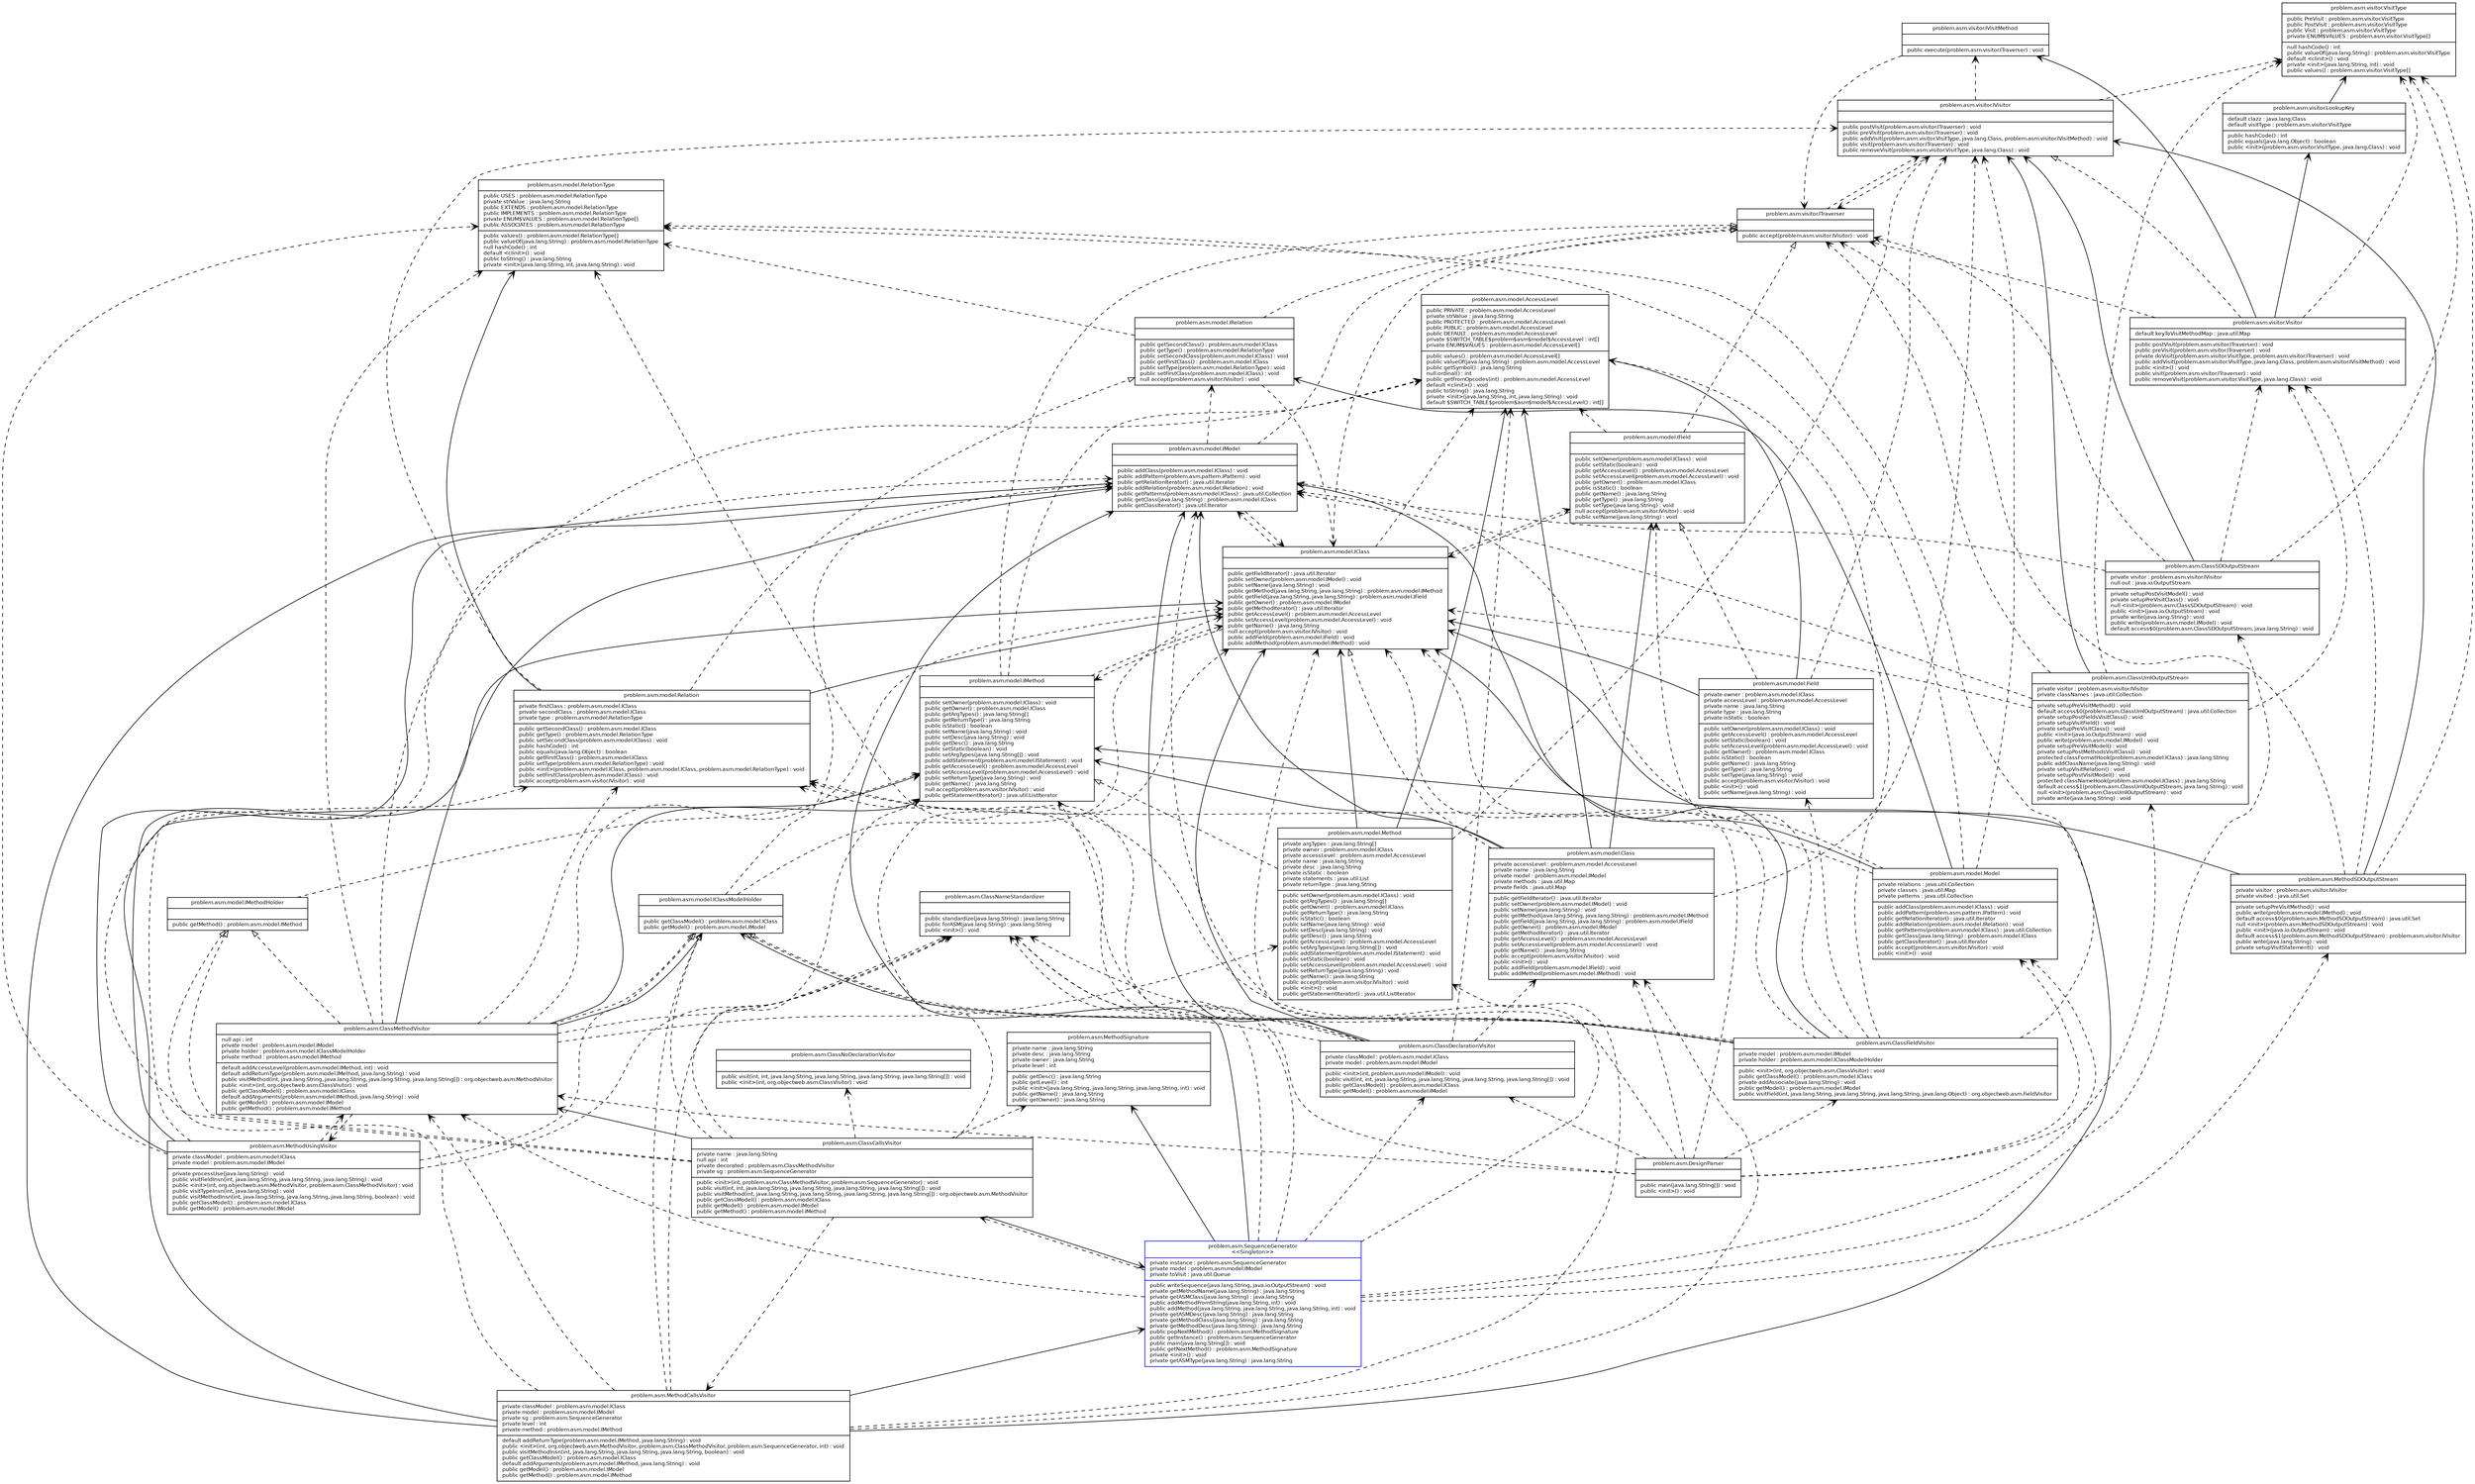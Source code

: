 digraph G {
rankdir=BT;

node [
fontname = "Bitstream Vera Sans"
fontsize = 8
shape = "record"
]
edge [
fontname = "Bitstream Vera Sans"
fontsize = 8
]
problem_asm_model_IMethod
problem_asm_model_IMethod [
	label = "{problem.asm.model.IMethod||public setOwner(problem.asm.model.IClass) : void\lpublic getOwner() : problem.asm.model.IClass\lpublic getArgTypes() : java.lang.String[]\lpublic getReturnType() : java.lang.String\lpublic isStatic() : boolean\lpublic setName(java.lang.String) : void\lpublic setDesc(java.lang.String) : void\lpublic getDesc() : java.lang.String\lpublic setStatic(boolean) : void\lpublic setArgTypes(java.lang.String[]) : void\lpublic addStatement(problem.asm.model.IStatement) : void\lpublic getAccessLevel() : problem.asm.model.AccessLevel\lpublic setAccessLevel(problem.asm.model.AccessLevel) : void\lpublic setReturnType(java.lang.String) : void\lpublic getName() : java.lang.String\lnull accept(problem.asm.visitor.IVisitor) : void\lpublic getStatementIterator() : java.util.ListIterator\l}"
]
problem_asm_model_Relation
problem_asm_model_Relation [
	label = "{problem.asm.model.Relation|private firstClass : problem.asm.model.IClass\lprivate secondClass : problem.asm.model.IClass\lprivate type : problem.asm.model.RelationType\l|public getSecondClass() : problem.asm.model.IClass\lpublic getType() : problem.asm.model.RelationType\lpublic setSecondClass(problem.asm.model.IClass) : void\lpublic hashCode() : int\lpublic equals(java.lang.Object) : boolean\lpublic getFirstClass() : problem.asm.model.IClass\lpublic setType(problem.asm.model.RelationType) : void\lpublic \<init\>(problem.asm.model.IClass, problem.asm.model.IClass, problem.asm.model.RelationType) : void\lpublic setFirstClass(problem.asm.model.IClass) : void\lpublic accept(problem.asm.visitor.IVisitor) : void\l}"
]
problem_asm_visitor_VisitType
problem_asm_visitor_VisitType [
	label = "{problem.asm.visitor.VisitType|public PreVisit : problem.asm.visitor.VisitType\lpublic PostVisit : problem.asm.visitor.VisitType\lpublic Visit : problem.asm.visitor.VisitType\lprivate ENUM$VALUES : problem.asm.visitor.VisitType[]\l|null hashCode() : int\lpublic valueOf(java.lang.String) : problem.asm.visitor.VisitType\ldefault \<clinit\>() : void\lprivate \<init\>(java.lang.String, int) : void\lpublic values() : problem.asm.visitor.VisitType[]\l}"
]
problem_asm_model_IField
problem_asm_model_IField [
	label = "{problem.asm.model.IField||public setOwner(problem.asm.model.IClass) : void\lpublic setStatic(boolean) : void\lpublic getAccessLevel() : problem.asm.model.AccessLevel\lpublic setAccessLevel(problem.asm.model.AccessLevel) : void\lpublic getOwner() : problem.asm.model.IClass\lpublic isStatic() : boolean\lpublic getName() : java.lang.String\lpublic getType() : java.lang.String\lpublic setType(java.lang.String) : void\lnull accept(problem.asm.visitor.IVisitor) : void\lpublic setName(java.lang.String) : void\l}"
]
problem_asm_visitor_Visitor
problem_asm_visitor_Visitor [
	label = "{problem.asm.visitor.Visitor|default keyToVisitMethodMap : java.util.Map\l|public postVisit(problem.asm.visitor.ITraverser) : void\lpublic preVisit(problem.asm.visitor.ITraverser) : void\lprivate doVisit(problem.asm.visitor.VisitType, problem.asm.visitor.ITraverser) : void\lpublic addVisit(problem.asm.visitor.VisitType, java.lang.Class, problem.asm.visitor.IVisitMethod) : void\lpublic \<init\>() : void\lpublic visit(problem.asm.visitor.ITraverser) : void\lpublic removeVisit(problem.asm.visitor.VisitType, java.lang.Class) : void\l}"
]
problem_asm_ClassDeclarationVisitor
problem_asm_ClassDeclarationVisitor [
	label = "{problem.asm.ClassDeclarationVisitor|private classModel : problem.asm.model.IClass\lprivate model : problem.asm.model.IModel\l|public \<init\>(int, problem.asm.model.IModel) : void\lpublic visit(int, int, java.lang.String, java.lang.String, java.lang.String, java.lang.String[]) : void\lpublic getClassModel() : problem.asm.model.IClass\lpublic getModel() : problem.asm.model.IModel\l}"
]
problem_asm_model_Class
problem_asm_model_Class [
	label = "{problem.asm.model.Class|private accessLevel : problem.asm.model.AccessLevel\lprivate name : java.lang.String\lprivate model : problem.asm.model.IModel\lprivate methods : java.util.Map\lprivate fields : java.util.Map\l|public getFieldIterator() : java.util.Iterator\lpublic setOwner(problem.asm.model.IModel) : void\lpublic setName(java.lang.String) : void\lpublic getMethod(java.lang.String, java.lang.String) : problem.asm.model.IMethod\lpublic getField(java.lang.String, java.lang.String) : problem.asm.model.IField\lpublic getOwner() : problem.asm.model.IModel\lpublic getMethodIterator() : java.util.Iterator\lpublic getAccessLevel() : problem.asm.model.AccessLevel\lpublic setAccessLevel(problem.asm.model.AccessLevel) : void\lpublic getName() : java.lang.String\lpublic accept(problem.asm.visitor.IVisitor) : void\lpublic \<init\>() : void\lpublic addField(problem.asm.model.IField) : void\lpublic addMethod(problem.asm.model.IMethod) : void\l}"
]
problem_asm_model_RelationType
problem_asm_model_RelationType [
	label = "{problem.asm.model.RelationType|public USES : problem.asm.model.RelationType\lprivate strValue : java.lang.String\lpublic EXTENDS : problem.asm.model.RelationType\lpublic IMPLEMENTS : problem.asm.model.RelationType\lprivate ENUM$VALUES : problem.asm.model.RelationType[]\lpublic ASSOCIATES : problem.asm.model.RelationType\l|public values() : problem.asm.model.RelationType[]\lpublic valueOf(java.lang.String) : problem.asm.model.RelationType\lnull hashCode() : int\ldefault \<clinit\>() : void\lpublic toString() : java.lang.String\lprivate \<init\>(java.lang.String, int, java.lang.String) : void\l}"
]
problem_asm_visitor_ITraverser
problem_asm_visitor_ITraverser [
	label = "{problem.asm.visitor.ITraverser||public accept(problem.asm.visitor.IVisitor) : void\l}"
]
problem_asm_MethodCallsVisitor
problem_asm_MethodCallsVisitor [
	label = "{problem.asm.MethodCallsVisitor|private classModel : problem.asm.model.IClass\lprivate model : problem.asm.model.IModel\lprivate sg : problem.asm.SequenceGenerator\lprivate level : int\lprivate method : problem.asm.model.IMethod\l|default addReturnType(problem.asm.model.IMethod, java.lang.String) : void\lpublic \<init\>(int, org.objectweb.asm.MethodVisitor, problem.asm.ClassMethodVisitor, problem.asm.SequenceGenerator, int) : void\lpublic visitMethodInsn(int, java.lang.String, java.lang.String, java.lang.String, boolean) : void\lpublic getClassModel() : problem.asm.model.IClass\ldefault addArguments(problem.asm.model.IMethod, java.lang.String) : void\lpublic getModel() : problem.asm.model.IModel\lpublic getMethod() : problem.asm.model.IMethod\l}"
]
problem_asm_ClassUmlOutputStream
problem_asm_ClassUmlOutputStream [
	label = "{problem.asm.ClassUmlOutputStream|private visitor : problem.asm.visitor.IVisitor\lprivate classNames : java.util.Collection\l|private setupPreVisitMethod() : void\ldefault access$0(problem.asm.ClassUmlOutputStream) : java.util.Collection\lprivate setupPostFieldsVisitClass() : void\lprivate setupVisitField() : void\lprivate setupPreVisitClass() : void\lpublic \<init\>(java.io.OutputStream) : void\lpublic write(problem.asm.model.IModel) : void\lprivate setupPreVisitModel() : void\lprivate setupPostMethodsVisitClass() : void\lprotected classFormatHook(problem.asm.model.IClass) : java.lang.String\lpublic addClassName(java.lang.String) : void\lprivate setupVisitRelation() : void\lprivate setupPostVisitModel() : void\lprotected classNameHook(problem.asm.model.IClass) : java.lang.String\ldefault access$1(problem.asm.ClassUmlOutputStream, java.lang.String) : void\lnull \<init\>(problem.asm.ClassUmlOutputStream) : void\lprivate write(java.lang.String) : void\l}"
]
problem_asm_model_Field
problem_asm_model_Field [
	label = "{problem.asm.model.Field|private owner : problem.asm.model.IClass\lprivate accessLevel : problem.asm.model.AccessLevel\lprivate name : java.lang.String\lprivate type : java.lang.String\lprivate isStatic : boolean\l|public setOwner(problem.asm.model.IClass) : void\lpublic getAccessLevel() : problem.asm.model.AccessLevel\lpublic setStatic(boolean) : void\lpublic setAccessLevel(problem.asm.model.AccessLevel) : void\lpublic getOwner() : problem.asm.model.IClass\lpublic isStatic() : boolean\lpublic getName() : java.lang.String\lpublic getType() : java.lang.String\lpublic setType(java.lang.String) : void\lpublic accept(problem.asm.visitor.IVisitor) : void\lpublic \<init\>() : void\lpublic setName(java.lang.String) : void\l}"
]
problem_asm_ClassSDOutputStream
problem_asm_ClassSDOutputStream [
	label = "{problem.asm.ClassSDOutputStream|private visitor : problem.asm.visitor.IVisitor\lnull out : java.io.OutputStream\l|private setupPostVisitModel() : void\lprivate setupPreVisitClass() : void\lnull \<init\>(problem.asm.ClassSDOutputStream) : void\lpublic \<init\>(java.io.OutputStream) : void\lprivate write(java.lang.String) : void\lpublic write(problem.asm.model.IModel) : void\ldefault access$0(problem.asm.ClassSDOutputStream, java.lang.String) : void\l}"
]
problem_asm_ClassCallsVisitor
problem_asm_ClassCallsVisitor [
	label = "{problem.asm.ClassCallsVisitor|private name : java.lang.String\lnull api : int\lprivate decorated : problem.asm.ClassMethodVisitor\lprivate sg : problem.asm.SequenceGenerator\l|public \<init\>(int, problem.asm.ClassMethodVisitor, problem.asm.SequenceGenerator) : void\lpublic visit(int, int, java.lang.String, java.lang.String, java.lang.String, java.lang.String[]) : void\lpublic visitMethod(int, java.lang.String, java.lang.String, java.lang.String, java.lang.String[]) : org.objectweb.asm.MethodVisitor\lpublic getClassModel() : problem.asm.model.IClass\lpublic getModel() : problem.asm.model.IModel\lpublic getMethod() : problem.asm.model.IMethod\l}"
]
problem_asm_visitor_IVisitor
problem_asm_visitor_IVisitor [
	label = "{problem.asm.visitor.IVisitor||public postVisit(problem.asm.visitor.ITraverser) : void\lpublic preVisit(problem.asm.visitor.ITraverser) : void\lpublic addVisit(problem.asm.visitor.VisitType, java.lang.Class, problem.asm.visitor.IVisitMethod) : void\lpublic visit(problem.asm.visitor.ITraverser) : void\lpublic removeVisit(problem.asm.visitor.VisitType, java.lang.Class) : void\l}"
]
problem_asm_model_IMethodHolder
problem_asm_model_IMethodHolder [
	label = "{problem.asm.model.IMethodHolder||public getMethod() : problem.asm.model.IMethod\l}"
]
problem_asm_MethodUsingVisitor
problem_asm_MethodUsingVisitor [
	label = "{problem.asm.MethodUsingVisitor|private classModel : problem.asm.model.IClass\lprivate model : problem.asm.model.IModel\l|private processUse(java.lang.String) : void\lpublic visitFieldInsn(int, java.lang.String, java.lang.String, java.lang.String) : void\lpublic \<init\>(int, org.objectweb.asm.MethodVisitor, problem.asm.ClassMethodVisitor) : void\lpublic visitTypeInsn(int, java.lang.String) : void\lpublic visitMethodInsn(int, java.lang.String, java.lang.String, java.lang.String, boolean) : void\lpublic getClassModel() : problem.asm.model.IClass\lpublic getModel() : problem.asm.model.IModel\l}"
]
problem_asm_ClassMethodVisitor
problem_asm_ClassMethodVisitor [
	label = "{problem.asm.ClassMethodVisitor|null api : int\lprivate model : problem.asm.model.IModel\lprivate holder : problem.asm.model.IClassModelHolder\lprivate method : problem.asm.model.IMethod\l|default addAccessLevel(problem.asm.model.IMethod, int) : void\ldefault addReturnType(problem.asm.model.IMethod, java.lang.String) : void\lpublic visitMethod(int, java.lang.String, java.lang.String, java.lang.String, java.lang.String[]) : org.objectweb.asm.MethodVisitor\lpublic \<init\>(int, org.objectweb.asm.ClassVisitor) : void\lpublic getClassModel() : problem.asm.model.IClass\ldefault addArguments(problem.asm.model.IMethod, java.lang.String) : void\lpublic getModel() : problem.asm.model.IModel\lpublic getMethod() : problem.asm.model.IMethod\l}"
]
problem_asm_SequenceGenerator
problem_asm_SequenceGenerator [
	label = "{problem.asm.SequenceGenerator\n\<\<Singleton\>\>|private instance : problem.asm.SequenceGenerator\lprivate model : problem.asm.model.IModel\lprivate toVisit : java.util.Queue\l|public writeSequence(java.lang.String, java.io.OutputStream) : void\lprivate getMethodName(java.lang.String) : java.lang.String\lprivate getASMClass(java.lang.String) : java.lang.String\lpublic addMethodFromString(java.lang.String, int) : void\lpublic addMethod(java.lang.String, java.lang.String, java.lang.String, int) : void\lprivate getASMDesc(java.lang.String) : java.lang.String\lprivate getMethodClass(java.lang.String) : java.lang.String\lprivate getMethodDesc(java.lang.String) : java.lang.String\lpublic popNextMethod() : problem.asm.MethodSignature\lpublic getInstance() : problem.asm.SequenceGenerator\lpublic main(java.lang.String[]) : void\lpublic getNextMethod() : problem.asm.MethodSignature\lprivate \<init\>() : void\lprivate getASMType(java.lang.String) : java.lang.String\l}"
, color="#0000ff"]
problem_asm_ClassNoDeclarationVisitor
problem_asm_ClassNoDeclarationVisitor [
	label = "{problem.asm.ClassNoDeclarationVisitor||public visit(int, int, java.lang.String, java.lang.String, java.lang.String, java.lang.String[]) : void\lpublic \<init\>(int, org.objectweb.asm.ClassVisitor) : void\l}"
]
problem_asm_model_IClass
problem_asm_model_IClass [
	label = "{problem.asm.model.IClass||public getFieldIterator() : java.util.Iterator\lpublic setOwner(problem.asm.model.IModel) : void\lpublic setName(java.lang.String) : void\lpublic getMethod(java.lang.String, java.lang.String) : problem.asm.model.IMethod\lpublic getField(java.lang.String, java.lang.String) : problem.asm.model.IField\lpublic getOwner() : problem.asm.model.IModel\lpublic getMethodIterator() : java.util.Iterator\lpublic getAccessLevel() : problem.asm.model.AccessLevel\lpublic setAccessLevel(problem.asm.model.AccessLevel) : void\lpublic getName() : java.lang.String\lnull accept(problem.asm.visitor.IVisitor) : void\lpublic addField(problem.asm.model.IField) : void\lpublic addMethod(problem.asm.model.IMethod) : void\l}"
]
problem_asm_model_Model
problem_asm_model_Model [
	label = "{problem.asm.model.Model|private relations : java.util.Collection\lprivate classes : java.util.Map\lprivate patterns : java.util.Collection\l|public addClass(problem.asm.model.IClass) : void\lpublic addPattern(problem.asm.pattern.IPattern) : void\lpublic getRelationIterator() : java.util.Iterator\lpublic addRelation(problem.asm.model.IRelation) : void\lpublic getPatterns(problem.asm.model.IClass) : java.util.Collection\lpublic getClass(java.lang.String) : problem.asm.model.IClass\lpublic getClassIterator() : java.util.Iterator\lpublic accept(problem.asm.visitor.IVisitor) : void\lpublic \<init\>() : void\l}"
]
problem_asm_ClassNameStandardizer
problem_asm_ClassNameStandardizer [
	label = "{problem.asm.ClassNameStandardizer||public standardize(java.lang.String) : java.lang.String\lpublic forASM(java.lang.String) : java.lang.String\lpublic \<init\>() : void\l}"
]
problem_asm_MethodSignature
problem_asm_MethodSignature [
	label = "{problem.asm.MethodSignature|private name : java.lang.String\lprivate desc : java.lang.String\lprivate owner : java.lang.String\lprivate level : int\l|public getDesc() : java.lang.String\lpublic getLevel() : int\lpublic \<init\>(java.lang.String, java.lang.String, java.lang.String, int) : void\lpublic getName() : java.lang.String\lpublic getOwner() : java.lang.String\l}"
]
problem_asm_model_Method
problem_asm_model_Method [
	label = "{problem.asm.model.Method|private argTypes : java.lang.String[]\lprivate owner : problem.asm.model.IClass\lprivate accessLevel : problem.asm.model.AccessLevel\lprivate name : java.lang.String\lprivate desc : java.lang.String\lprivate isStatic : boolean\lprivate statements : java.util.List\lprivate returnType : java.lang.String\l|public setOwner(problem.asm.model.IClass) : void\lpublic getArgTypes() : java.lang.String[]\lpublic getOwner() : problem.asm.model.IClass\lpublic getReturnType() : java.lang.String\lpublic isStatic() : boolean\lpublic setName(java.lang.String) : void\lpublic setDesc(java.lang.String) : void\lpublic getDesc() : java.lang.String\lpublic getAccessLevel() : problem.asm.model.AccessLevel\lpublic setArgTypes(java.lang.String[]) : void\lpublic addStatement(problem.asm.model.IStatement) : void\lpublic setStatic(boolean) : void\lpublic setAccessLevel(problem.asm.model.AccessLevel) : void\lpublic setReturnType(java.lang.String) : void\lpublic getName() : java.lang.String\lpublic accept(problem.asm.visitor.IVisitor) : void\lpublic \<init\>() : void\lpublic getStatementIterator() : java.util.ListIterator\l}"
]
problem_asm_model_AccessLevel
problem_asm_model_AccessLevel [
	label = "{problem.asm.model.AccessLevel|public PRIVATE : problem.asm.model.AccessLevel\lprivate strValue : java.lang.String\lpublic PROTECTED : problem.asm.model.AccessLevel\lpublic PUBLIC : problem.asm.model.AccessLevel\lpublic DEFAULT : problem.asm.model.AccessLevel\lprivate $SWITCH_TABLE$problem$asm$model$AccessLevel : int[]\lprivate ENUM$VALUES : problem.asm.model.AccessLevel[]\l|public values() : problem.asm.model.AccessLevel[]\lpublic valueOf(java.lang.String) : problem.asm.model.AccessLevel\lpublic getSymbol() : java.lang.String\lnull ordinal() : int\lpublic getFromOpcodes(int) : problem.asm.model.AccessLevel\ldefault \<clinit\>() : void\lpublic toString() : java.lang.String\lprivate \<init\>(java.lang.String, int, java.lang.String) : void\ldefault $SWITCH_TABLE$problem$asm$model$AccessLevel() : int[]\l}"
]
problem_asm_model_IModel
problem_asm_model_IModel [
	label = "{problem.asm.model.IModel||public addClass(problem.asm.model.IClass) : void\lpublic addPattern(problem.asm.pattern.IPattern) : void\lpublic getRelationIterator() : java.util.Iterator\lpublic addRelation(problem.asm.model.IRelation) : void\lpublic getPatterns(problem.asm.model.IClass) : java.util.Collection\lpublic getClass(java.lang.String) : problem.asm.model.IClass\lpublic getClassIterator() : java.util.Iterator\l}"
]
problem_asm_ClassFieldVisitor
problem_asm_ClassFieldVisitor [
	label = "{problem.asm.ClassFieldVisitor|private model : problem.asm.model.IModel\lprivate holder : problem.asm.model.IClassModelHolder\l|public \<init\>(int, org.objectweb.asm.ClassVisitor) : void\lpublic getClassModel() : problem.asm.model.IClass\lprivate addAssociate(java.lang.String) : void\lpublic getModel() : problem.asm.model.IModel\lpublic visitField(int, java.lang.String, java.lang.String, java.lang.String, java.lang.Object) : org.objectweb.asm.FieldVisitor\l}"
]
problem_asm_DesignParser
problem_asm_DesignParser [
	label = "{problem.asm.DesignParser||public main(java.lang.String[]) : void\lpublic \<init\>() : void\l}"
]
problem_asm_MethodSDOutputStream
problem_asm_MethodSDOutputStream [
	label = "{problem.asm.MethodSDOutputStream|private visitor : problem.asm.visitor.IVisitor\lprivate visited : java.util.Set\l|private setupPreVisitMethod() : void\lpublic write(problem.asm.model.IMethod) : void\ldefault access$0(problem.asm.MethodSDOutputStream) : java.util.Set\lnull \<init\>(problem.asm.MethodSDOutputStream) : void\lpublic \<init\>(java.io.OutputStream) : void\ldefault access$1(problem.asm.MethodSDOutputStream) : problem.asm.visitor.IVisitor\lpublic write(java.lang.String) : void\lprivate setupVisitStatement() : void\l}"
]
problem_asm_visitor_LookupKey
problem_asm_visitor_LookupKey [
	label = "{problem.asm.visitor.LookupKey|default clazz : java.lang.Class\ldefault visitType : problem.asm.visitor.VisitType\l|public hashCode() : int\lpublic equals(java.lang.Object) : boolean\lpublic \<init\>(problem.asm.visitor.VisitType, java.lang.Class) : void\l}"
]
problem_asm_model_IClassModelHolder
problem_asm_model_IClassModelHolder [
	label = "{problem.asm.model.IClassModelHolder||public getClassModel() : problem.asm.model.IClass\lpublic getModel() : problem.asm.model.IModel\l}"
]
problem_asm_visitor_IVisitMethod
problem_asm_visitor_IVisitMethod [
	label = "{problem.asm.visitor.IVisitMethod||public execute(problem.asm.visitor.ITraverser) : void\l}"
]
problem_asm_model_IRelation
problem_asm_model_IRelation [
	label = "{problem.asm.model.IRelation||public getSecondClass() : problem.asm.model.IClass\lpublic getType() : problem.asm.model.RelationType\lpublic setSecondClass(problem.asm.model.IClass) : void\lpublic getFirstClass() : problem.asm.model.IClass\lpublic setType(problem.asm.model.RelationType) : void\lpublic setFirstClass(problem.asm.model.IClass) : void\lnull accept(problem.asm.visitor.IVisitor) : void\l}"
]
problem_asm_model_IClass -> problem_asm_visitor_ITraverser [
	arrowhead = "empty"
	style = "dashed"
]

problem_asm_model_Method -> problem_asm_model_IClass [
	arrowhead = "vee"
	style = "solid"
]

problem_asm_ClassMethodVisitor -> problem_asm_model_Relation [
	arrowhead = "vee"
	style = "dashed"
]

problem_asm_SequenceGenerator -> problem_asm_MethodSDOutputStream [
	arrowhead = "vee"
	style = "dashed"
]

problem_asm_model_Field -> problem_asm_visitor_IVisitor [
	arrowhead = "vee"
	style = "dashed"
]

problem_asm_ClassMethodVisitor -> problem_asm_model_IClass [
	arrowhead = "vee"
	style = "dashed"
]

problem_asm_model_IMethod -> problem_asm_model_IClass [
	arrowhead = "vee"
	style = "dashed"
]

problem_asm_SequenceGenerator -> problem_asm_ClassSDOutputStream [
	arrowhead = "vee"
	style = "dashed"
]

problem_asm_model_IField -> problem_asm_model_IClass [
	arrowhead = "vee"
	style = "dashed"
]

problem_asm_visitor_Visitor -> problem_asm_visitor_IVisitor [
	arrowhead = "empty"
	style = "dashed"
]

problem_asm_ClassSDOutputStream -> problem_asm_visitor_VisitType [
	arrowhead = "vee"
	style = "dashed"
]

problem_asm_MethodCallsVisitor -> problem_asm_model_Class [
	arrowhead = "vee"
	style = "dashed"
]

problem_asm_ClassUmlOutputStream -> problem_asm_model_IModel [
	arrowhead = "vee"
	style = "dashed"
]

problem_asm_ClassFieldVisitor -> problem_asm_model_IField [
	arrowhead = "vee"
	style = "dashed"
]

problem_asm_model_Class -> problem_asm_model_IField [
	arrowhead = "vee"
	style = "solid"
]

problem_asm_MethodCallsVisitor -> problem_asm_model_IModel [
	arrowhead = "vee"
	style = "solid"
]

problem_asm_model_Method -> problem_asm_visitor_IVisitor [
	arrowhead = "vee"
	style = "dashed"
]

problem_asm_visitor_IVisitor -> problem_asm_visitor_IVisitMethod [
	arrowhead = "vee"
	style = "dashed"
]

problem_asm_model_Field -> problem_asm_model_IClass [
	arrowhead = "vee"
	style = "solid"
]

problem_asm_MethodUsingVisitor -> problem_asm_model_RelationType [
	arrowhead = "vee"
	style = "dashed"
]

problem_asm_ClassSDOutputStream -> problem_asm_visitor_Visitor [
	arrowhead = "vee"
	style = "dashed"
]

problem_asm_ClassCallsVisitor -> problem_asm_ClassMethodVisitor [
	arrowhead = "vee"
	style = "solid"
]

problem_asm_DesignParser -> problem_asm_model_IModel [
	arrowhead = "vee"
	style = "dashed"
]

problem_asm_DesignParser -> problem_asm_model_IClass [
	arrowhead = "vee"
	style = "dashed"
]

problem_asm_SequenceGenerator -> problem_asm_ClassDeclarationVisitor [
	arrowhead = "vee"
	style = "dashed"
]

problem_asm_model_IModel -> problem_asm_model_IRelation [
	arrowhead = "vee"
	style = "dashed"
]

problem_asm_model_IRelation -> problem_asm_model_IClass [
	arrowhead = "vee"
	style = "dashed"
]

problem_asm_MethodCallsVisitor -> problem_asm_model_IClassModelHolder [
	arrowhead = "empty"
	style = "dashed"
]

problem_asm_MethodSDOutputStream -> problem_asm_model_IMethod [
	arrowhead = "vee"
	style = "solid"
]

problem_asm_visitor_IVisitor -> problem_asm_visitor_VisitType [
	arrowhead = "vee"
	style = "dashed"
]

problem_asm_SequenceGenerator -> problem_asm_model_IModel [
	arrowhead = "vee"
	style = "solid"
]

problem_asm_ClassUmlOutputStream -> problem_asm_model_IClass [
	arrowhead = "vee"
	style = "dashed"
]

problem_asm_ClassMethodVisitor -> problem_asm_model_AccessLevel [
	arrowhead = "vee"
	style = "dashed"
]

problem_asm_DesignParser -> problem_asm_ClassFieldVisitor [
	arrowhead = "vee"
	style = "dashed"
]

problem_asm_model_IClass -> problem_asm_model_IModel [
	arrowhead = "vee"
	style = "dashed"
]

problem_asm_ClassDeclarationVisitor -> problem_asm_model_IClass [
	arrowhead = "vee"
	style = "solid"
]

problem_asm_DesignParser -> problem_asm_ClassUmlOutputStream [
	arrowhead = "vee"
	style = "dashed"
]

problem_asm_ClassCallsVisitor -> problem_asm_model_IMethodHolder [
	arrowhead = "empty"
	style = "dashed"
]

problem_asm_visitor_Visitor -> problem_asm_visitor_VisitType [
	arrowhead = "vee"
	style = "dashed"
]

problem_asm_ClassUmlOutputStream -> problem_asm_visitor_ITraverser [
	arrowhead = "vee"
	style = "dashed"
]

problem_asm_ClassFieldVisitor -> problem_asm_model_Field [
	arrowhead = "vee"
	style = "dashed"
]

problem_asm_model_Model -> problem_asm_visitor_IVisitor [
	arrowhead = "vee"
	style = "dashed"
]

problem_asm_DesignParser -> problem_asm_ClassNameStandardizer [
	arrowhead = "vee"
	style = "dashed"
]

problem_asm_model_Method -> problem_asm_model_AccessLevel [
	arrowhead = "vee"
	style = "solid"
]

problem_asm_MethodCallsVisitor -> problem_asm_model_IMethod [
	arrowhead = "vee"
	style = "solid"
]

problem_asm_ClassMethodVisitor -> problem_asm_MethodUsingVisitor [
	arrowhead = "vee"
	style = "dashed"
]

problem_asm_ClassCallsVisitor -> problem_asm_model_IClass [
	arrowhead = "vee"
	style = "dashed"
]

problem_asm_DesignParser -> problem_asm_ClassMethodVisitor [
	arrowhead = "vee"
	style = "dashed"
]

problem_asm_DesignParser -> problem_asm_model_Class [
	arrowhead = "vee"
	style = "dashed"
]

problem_asm_MethodUsingVisitor -> problem_asm_model_IClassModelHolder [
	arrowhead = "empty"
	style = "dashed"
]

problem_asm_model_IMethodHolder -> problem_asm_model_IMethod [
	arrowhead = "vee"
	style = "dashed"
]

problem_asm_model_IClassModelHolder -> problem_asm_model_IClass [
	arrowhead = "vee"
	style = "dashed"
]

problem_asm_ClassUmlOutputStream -> problem_asm_visitor_VisitType [
	arrowhead = "vee"
	style = "dashed"
]

problem_asm_model_Model -> problem_asm_model_IRelation [
	arrowhead = "vee"
	style = "solid"
]

problem_asm_ClassMethodVisitor -> problem_asm_ClassNameStandardizer [
	arrowhead = "vee"
	style = "dashed"
]

problem_asm_SequenceGenerator -> problem_asm_ClassMethodVisitor [
	arrowhead = "vee"
	style = "dashed"
]

problem_asm_MethodCallsVisitor -> problem_asm_ClassMethodVisitor [
	arrowhead = "vee"
	style = "dashed"
]

problem_asm_model_Class -> problem_asm_model_IMethod [
	arrowhead = "vee"
	style = "solid"
]

problem_asm_ClassMethodVisitor -> problem_asm_model_IClassModelHolder [
	arrowhead = "empty"
	style = "dashed"
]

problem_asm_ClassDeclarationVisitor -> problem_asm_model_IClassModelHolder [
	arrowhead = "empty"
	style = "dashed"
]

problem_asm_MethodUsingVisitor -> problem_asm_ClassMethodVisitor [
	arrowhead = "vee"
	style = "dashed"
]

problem_asm_model_IRelation -> problem_asm_model_RelationType [
	arrowhead = "vee"
	style = "dashed"
]

problem_asm_visitor_IVisitor -> problem_asm_visitor_ITraverser [
	arrowhead = "vee"
	style = "dashed"
]

problem_asm_ClassFieldVisitor -> problem_asm_model_IModel [
	arrowhead = "vee"
	style = "solid"
]

problem_asm_ClassDeclarationVisitor -> problem_asm_ClassNameStandardizer [
	arrowhead = "vee"
	style = "dashed"
]

problem_asm_MethodCallsVisitor -> problem_asm_model_Method [
	arrowhead = "vee"
	style = "dashed"
]

problem_asm_ClassFieldVisitor -> problem_asm_model_IClassModelHolder [
	arrowhead = "vee"
	style = "solid"
]

problem_asm_model_Relation -> problem_asm_model_IRelation [
	arrowhead = "empty"
	style = "dashed"
]

problem_asm_ClassUmlOutputStream -> problem_asm_visitor_Visitor [
	arrowhead = "vee"
	style = "dashed"
]

problem_asm_model_Model -> problem_asm_model_IModel [
	arrowhead = "empty"
	style = "dashed"
]

problem_asm_model_Class -> problem_asm_model_IModel [
	arrowhead = "vee"
	style = "solid"
]

problem_asm_ClassCallsVisitor -> problem_asm_MethodCallsVisitor [
	arrowhead = "vee"
	style = "dashed"
]

problem_asm_ClassCallsVisitor -> problem_asm_SequenceGenerator [
	arrowhead = "vee"
	style = "solid"
]

problem_asm_ClassDeclarationVisitor -> problem_asm_model_Class [
	arrowhead = "vee"
	style = "dashed"
]

problem_asm_model_IMethod -> problem_asm_visitor_ITraverser [
	arrowhead = "empty"
	style = "dashed"
]

problem_asm_SequenceGenerator -> problem_asm_ClassCallsVisitor [
	arrowhead = "vee"
	style = "dashed"
]

problem_asm_ClassMethodVisitor -> problem_asm_model_IMethodHolder [
	arrowhead = "empty"
	style = "dashed"
]

problem_asm_model_Class -> problem_asm_model_IClass [
	arrowhead = "empty"
	style = "dashed"
]

problem_asm_SequenceGenerator -> problem_asm_model_IClass [
	arrowhead = "vee"
	style = "dashed"
]

problem_asm_MethodUsingVisitor -> problem_asm_model_IModel [
	arrowhead = "vee"
	style = "solid"
]

problem_asm_ClassDeclarationVisitor -> problem_asm_model_Relation [
	arrowhead = "vee"
	style = "dashed"
]

problem_asm_ClassFieldVisitor -> problem_asm_model_Relation [
	arrowhead = "vee"
	style = "dashed"
]

problem_asm_model_Class -> problem_asm_visitor_IVisitor [
	arrowhead = "vee"
	style = "dashed"
]

problem_asm_ClassSDOutputStream -> problem_asm_visitor_IVisitor [
	arrowhead = "vee"
	style = "solid"
]

problem_asm_DesignParser -> problem_asm_ClassDeclarationVisitor [
	arrowhead = "vee"
	style = "dashed"
]

problem_asm_model_Relation -> problem_asm_model_IClass [
	arrowhead = "vee"
	style = "solid"
]

problem_asm_model_IClass -> problem_asm_model_AccessLevel [
	arrowhead = "vee"
	style = "dashed"
]

problem_asm_MethodUsingVisitor -> problem_asm_model_IClass [
	arrowhead = "vee"
	style = "solid"
]

problem_asm_ClassFieldVisitor -> problem_asm_model_IClass [
	arrowhead = "vee"
	style = "dashed"
]

problem_asm_visitor_Visitor -> problem_asm_visitor_IVisitMethod [
	arrowhead = "vee"
	style = "solid"
]

problem_asm_model_Model -> problem_asm_model_Relation [
	arrowhead = "vee"
	style = "dashed"
]

problem_asm_MethodSDOutputStream -> problem_asm_visitor_Visitor [
	arrowhead = "vee"
	style = "dashed"
]

problem_asm_MethodSDOutputStream -> problem_asm_visitor_VisitType [
	arrowhead = "vee"
	style = "dashed"
]

problem_asm_MethodCallsVisitor -> problem_asm_SequenceGenerator [
	arrowhead = "vee"
	style = "solid"
]

problem_asm_ClassFieldVisitor -> problem_asm_model_RelationType [
	arrowhead = "vee"
	style = "dashed"
]

problem_asm_MethodSDOutputStream -> problem_asm_visitor_ITraverser [
	arrowhead = "vee"
	style = "dashed"
]

problem_asm_ClassCallsVisitor -> problem_asm_model_IClassModelHolder [
	arrowhead = "empty"
	style = "dashed"
]

problem_asm_ClassUmlOutputStream -> problem_asm_visitor_IVisitor [
	arrowhead = "vee"
	style = "solid"
]

problem_asm_SequenceGenerator -> problem_asm_ClassNameStandardizer [
	arrowhead = "vee"
	style = "dashed"
]

problem_asm_model_IField -> problem_asm_visitor_ITraverser [
	arrowhead = "empty"
	style = "dashed"
]

problem_asm_model_Relation -> problem_asm_model_RelationType [
	arrowhead = "vee"
	style = "solid"
]

problem_asm_ClassFieldVisitor -> problem_asm_model_IClassModelHolder [
	arrowhead = "empty"
	style = "dashed"
]

problem_asm_ClassFieldVisitor -> problem_asm_model_AccessLevel [
	arrowhead = "vee"
	style = "dashed"
]

problem_asm_SequenceGenerator -> problem_asm_model_IMethod [
	arrowhead = "vee"
	style = "dashed"
]

problem_asm_ClassMethodVisitor -> problem_asm_model_Method [
	arrowhead = "vee"
	style = "dashed"
]

problem_asm_MethodUsingVisitor -> problem_asm_ClassNameStandardizer [
	arrowhead = "vee"
	style = "dashed"
]

problem_asm_model_Model -> problem_asm_model_IClass [
	arrowhead = "vee"
	style = "solid"
]

problem_asm_model_IClass -> problem_asm_model_IMethod [
	arrowhead = "vee"
	style = "dashed"
]

problem_asm_model_IMethod -> problem_asm_model_AccessLevel [
	arrowhead = "vee"
	style = "dashed"
]

problem_asm_ClassCallsVisitor -> problem_asm_MethodSignature [
	arrowhead = "vee"
	style = "dashed"
]

problem_asm_model_IModel -> problem_asm_visitor_ITraverser [
	arrowhead = "empty"
	style = "dashed"
]

problem_asm_model_IRelation -> problem_asm_visitor_ITraverser [
	arrowhead = "empty"
	style = "dashed"
]

problem_asm_ClassDeclarationVisitor -> problem_asm_model_AccessLevel [
	arrowhead = "vee"
	style = "dashed"
]

problem_asm_model_Class -> problem_asm_model_AccessLevel [
	arrowhead = "vee"
	style = "solid"
]

problem_asm_model_Field -> problem_asm_model_AccessLevel [
	arrowhead = "vee"
	style = "solid"
]

problem_asm_model_IClassModelHolder -> problem_asm_model_IModel [
	arrowhead = "vee"
	style = "dashed"
]

problem_asm_ClassDeclarationVisitor -> problem_asm_model_IModel [
	arrowhead = "vee"
	style = "solid"
]

problem_asm_SequenceGenerator -> problem_asm_model_Model [
	arrowhead = "vee"
	style = "dashed"
]

problem_asm_model_IClass -> problem_asm_model_IField [
	arrowhead = "vee"
	style = "dashed"
]

problem_asm_MethodCallsVisitor -> problem_asm_ClassNameStandardizer [
	arrowhead = "vee"
	style = "dashed"
]

problem_asm_MethodCallsVisitor -> problem_asm_model_IMethodHolder [
	arrowhead = "empty"
	style = "dashed"
]

problem_asm_visitor_IVisitMethod -> problem_asm_visitor_ITraverser [
	arrowhead = "vee"
	style = "dashed"
]

problem_asm_ClassSDOutputStream -> problem_asm_model_IModel [
	arrowhead = "vee"
	style = "dashed"
]

problem_asm_visitor_ITraverser -> problem_asm_visitor_IVisitor [
	arrowhead = "vee"
	style = "dashed"
]

problem_asm_ClassSDOutputStream -> problem_asm_visitor_ITraverser [
	arrowhead = "vee"
	style = "dashed"
]

problem_asm_ClassCallsVisitor -> problem_asm_ClassNoDeclarationVisitor [
	arrowhead = "vee"
	style = "dashed"
]

problem_asm_visitor_LookupKey -> problem_asm_visitor_VisitType [
	arrowhead = "vee"
	style = "solid"
]

problem_asm_ClassCallsVisitor -> problem_asm_model_IModel [
	arrowhead = "vee"
	style = "dashed"
]

problem_asm_ClassMethodVisitor -> problem_asm_model_IMethod [
	arrowhead = "vee"
	style = "solid"
]

problem_asm_MethodSDOutputStream -> problem_asm_visitor_IVisitor [
	arrowhead = "vee"
	style = "solid"
]

problem_asm_model_Model -> problem_asm_model_RelationType [
	arrowhead = "vee"
	style = "dashed"
]

problem_asm_visitor_Visitor -> problem_asm_visitor_ITraverser [
	arrowhead = "vee"
	style = "dashed"
]

problem_asm_model_Field -> problem_asm_model_IField [
	arrowhead = "empty"
	style = "dashed"
]

problem_asm_model_IModel -> problem_asm_model_IClass [
	arrowhead = "vee"
	style = "dashed"
]

problem_asm_ClassFieldVisitor -> problem_asm_ClassNameStandardizer [
	arrowhead = "vee"
	style = "dashed"
]

problem_asm_ClassMethodVisitor -> problem_asm_model_RelationType [
	arrowhead = "vee"
	style = "dashed"
]

problem_asm_model_IField -> problem_asm_model_AccessLevel [
	arrowhead = "vee"
	style = "dashed"
]

problem_asm_model_Method -> problem_asm_model_IMethod [
	arrowhead = "empty"
	style = "dashed"
]

problem_asm_SequenceGenerator -> problem_asm_MethodSignature [
	arrowhead = "vee"
	style = "solid"
]

problem_asm_MethodCallsVisitor -> problem_asm_model_IClass [
	arrowhead = "vee"
	style = "solid"
]

problem_asm_ClassMethodVisitor -> problem_asm_model_IClassModelHolder [
	arrowhead = "vee"
	style = "solid"
]

problem_asm_ClassCallsVisitor -> problem_asm_model_IMethod [
	arrowhead = "vee"
	style = "dashed"
]

problem_asm_ClassMethodVisitor -> problem_asm_model_IModel [
	arrowhead = "vee"
	style = "solid"
]

problem_asm_MethodUsingVisitor -> problem_asm_model_Relation [
	arrowhead = "vee"
	style = "dashed"
]

problem_asm_ClassDeclarationVisitor -> problem_asm_model_RelationType [
	arrowhead = "vee"
	style = "dashed"
]

problem_asm_DesignParser -> problem_asm_model_Model [
	arrowhead = "vee"
	style = "dashed"
]

problem_asm_model_Relation -> problem_asm_visitor_IVisitor [
	arrowhead = "vee"
	style = "dashed"
]

problem_asm_visitor_Visitor -> problem_asm_visitor_LookupKey [
	arrowhead = "vee"
	style = "solid"
]

}
